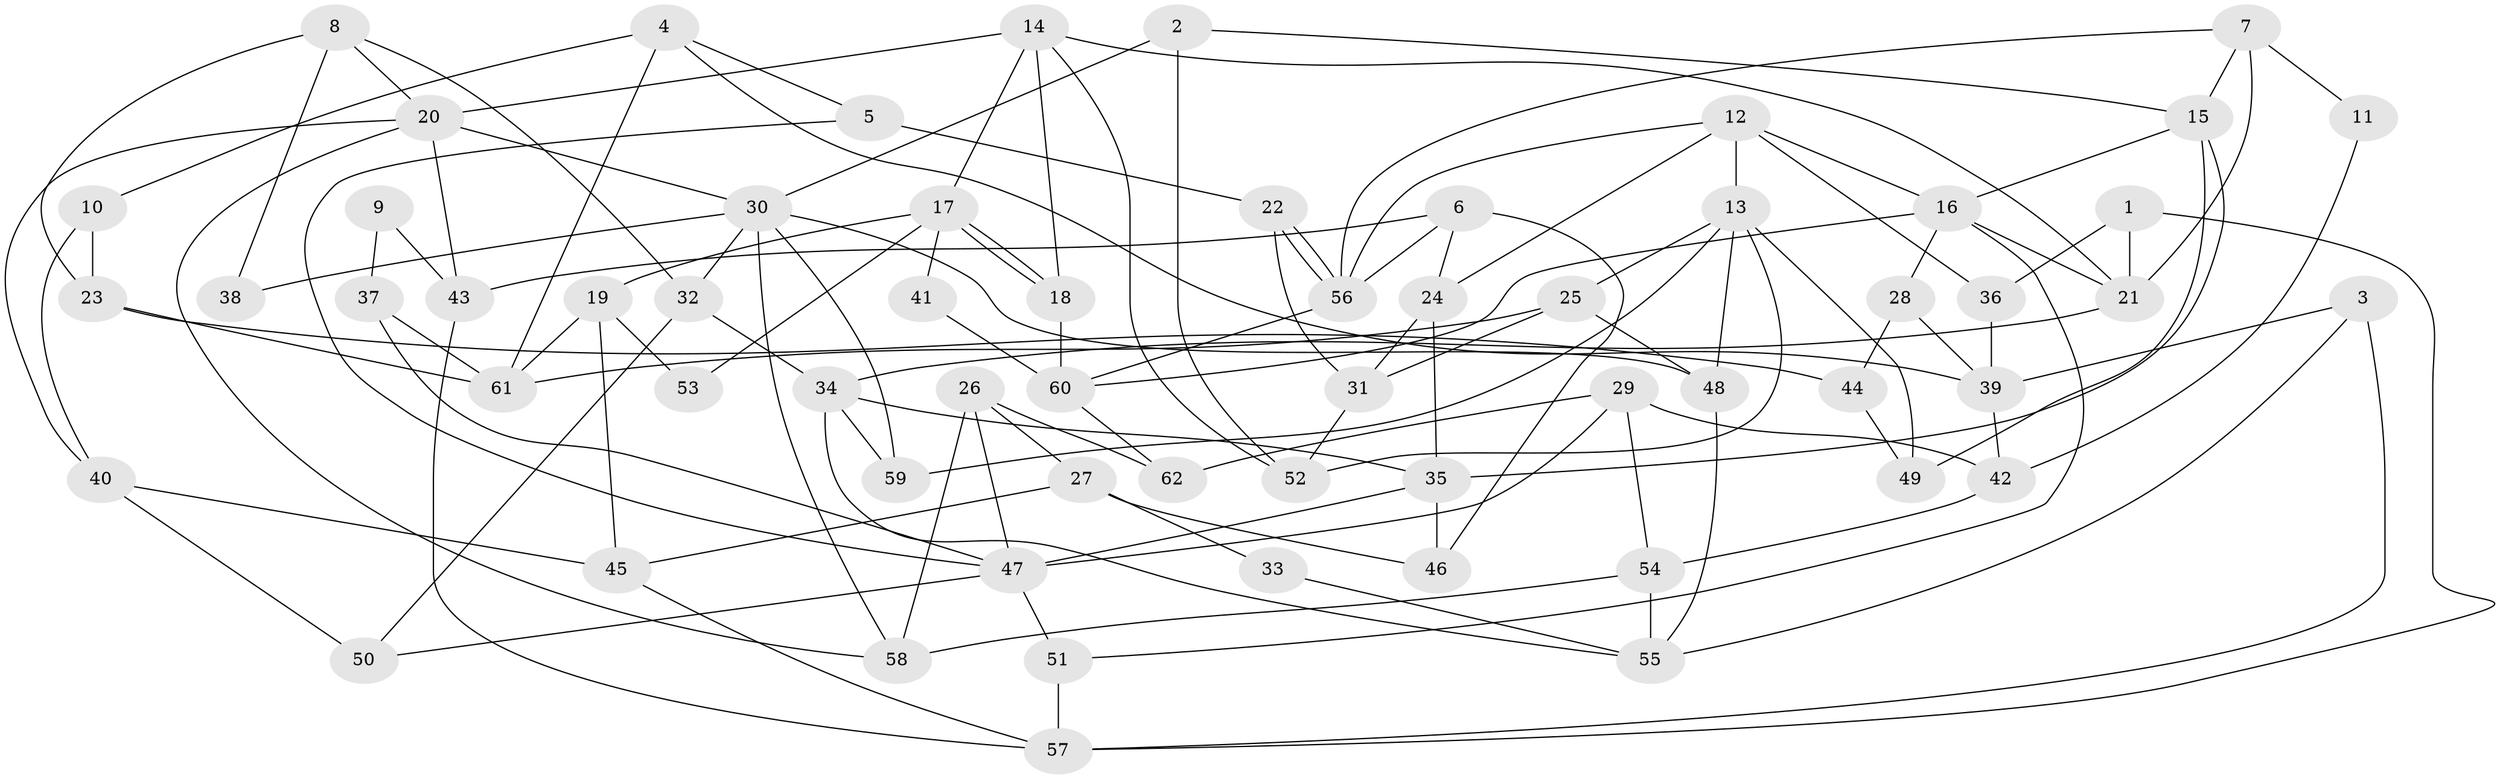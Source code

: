 // Generated by graph-tools (version 1.1) at 2025/26/03/09/25 03:26:16]
// undirected, 62 vertices, 124 edges
graph export_dot {
graph [start="1"]
  node [color=gray90,style=filled];
  1;
  2;
  3;
  4;
  5;
  6;
  7;
  8;
  9;
  10;
  11;
  12;
  13;
  14;
  15;
  16;
  17;
  18;
  19;
  20;
  21;
  22;
  23;
  24;
  25;
  26;
  27;
  28;
  29;
  30;
  31;
  32;
  33;
  34;
  35;
  36;
  37;
  38;
  39;
  40;
  41;
  42;
  43;
  44;
  45;
  46;
  47;
  48;
  49;
  50;
  51;
  52;
  53;
  54;
  55;
  56;
  57;
  58;
  59;
  60;
  61;
  62;
  1 -- 21;
  1 -- 57;
  1 -- 36;
  2 -- 30;
  2 -- 52;
  2 -- 15;
  3 -- 55;
  3 -- 39;
  3 -- 57;
  4 -- 5;
  4 -- 39;
  4 -- 10;
  4 -- 61;
  5 -- 47;
  5 -- 22;
  6 -- 56;
  6 -- 24;
  6 -- 43;
  6 -- 46;
  7 -- 56;
  7 -- 21;
  7 -- 11;
  7 -- 15;
  8 -- 20;
  8 -- 32;
  8 -- 23;
  8 -- 38;
  9 -- 43;
  9 -- 37;
  10 -- 23;
  10 -- 40;
  11 -- 42;
  12 -- 16;
  12 -- 13;
  12 -- 24;
  12 -- 36;
  12 -- 56;
  13 -- 49;
  13 -- 25;
  13 -- 48;
  13 -- 52;
  13 -- 59;
  14 -- 21;
  14 -- 20;
  14 -- 17;
  14 -- 18;
  14 -- 52;
  15 -- 16;
  15 -- 35;
  15 -- 49;
  16 -- 60;
  16 -- 21;
  16 -- 28;
  16 -- 51;
  17 -- 18;
  17 -- 18;
  17 -- 19;
  17 -- 41;
  17 -- 53;
  18 -- 60;
  19 -- 45;
  19 -- 53;
  19 -- 61;
  20 -- 40;
  20 -- 43;
  20 -- 30;
  20 -- 58;
  21 -- 34;
  22 -- 56;
  22 -- 56;
  22 -- 31;
  23 -- 61;
  23 -- 44;
  24 -- 31;
  24 -- 35;
  25 -- 61;
  25 -- 48;
  25 -- 31;
  26 -- 58;
  26 -- 47;
  26 -- 27;
  26 -- 62;
  27 -- 46;
  27 -- 33;
  27 -- 45;
  28 -- 39;
  28 -- 44;
  29 -- 62;
  29 -- 47;
  29 -- 42;
  29 -- 54;
  30 -- 59;
  30 -- 32;
  30 -- 38;
  30 -- 48;
  30 -- 58;
  31 -- 52;
  32 -- 34;
  32 -- 50;
  33 -- 55;
  34 -- 55;
  34 -- 35;
  34 -- 59;
  35 -- 46;
  35 -- 47;
  36 -- 39;
  37 -- 47;
  37 -- 61;
  39 -- 42;
  40 -- 45;
  40 -- 50;
  41 -- 60;
  42 -- 54;
  43 -- 57;
  44 -- 49;
  45 -- 57;
  47 -- 50;
  47 -- 51;
  48 -- 55;
  51 -- 57;
  54 -- 58;
  54 -- 55;
  56 -- 60;
  60 -- 62;
}
